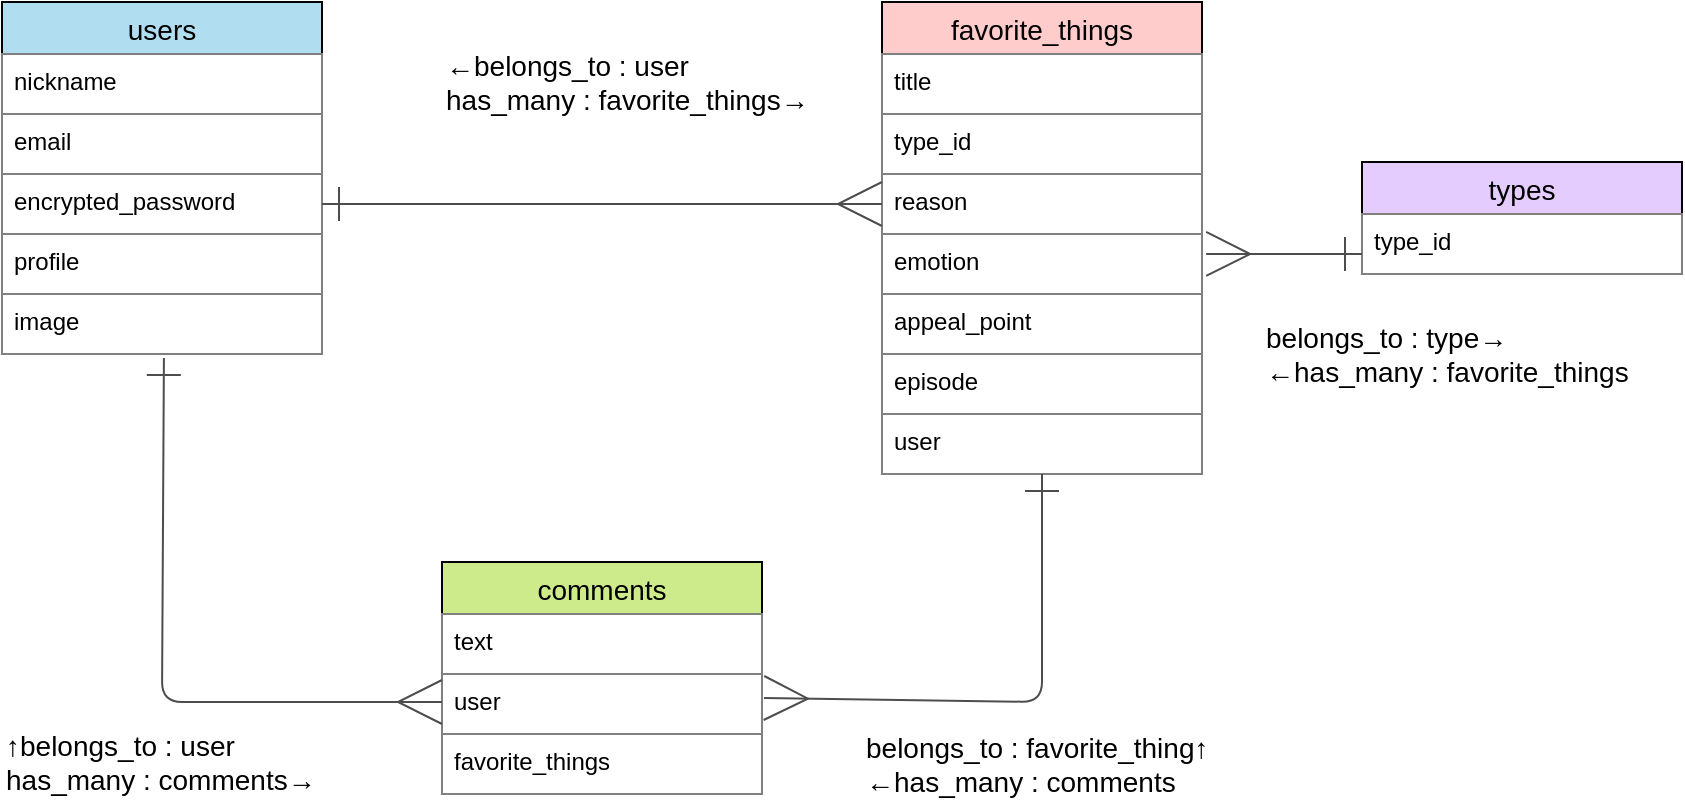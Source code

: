 <mxfile>
    <diagram id="n7Mlq3v7jifNeIk-RpPs" name="ページ1">
        <mxGraphModel dx="955" dy="773" grid="0" gridSize="10" guides="0" tooltips="1" connect="0" arrows="1" fold="1" page="1" pageScale="1" pageWidth="1169" pageHeight="827" background="#ffffff" math="0" shadow="0">
            <root>
                <mxCell id="0"/>
                <mxCell id="1" parent="0"/>
                <mxCell id="2" value="users" style="swimlane;fontStyle=0;childLayout=stackLayout;horizontal=1;startSize=26;horizontalStack=0;resizeParent=1;resizeParentMax=0;resizeLast=0;collapsible=1;marginBottom=0;align=center;fontSize=14;fillColor=#b1ddf0;strokeColor=#000000;fontColor=#000000;strokeWidth=1;" parent="1" vertex="1">
                    <mxGeometry x="80" y="120" width="160" height="176" as="geometry"/>
                </mxCell>
                <mxCell id="3" value="nickname" style="text;strokeColor=#808080;fillColor=#FFFFFF;spacingLeft=4;spacingRight=4;overflow=hidden;rotatable=0;points=[[0,0.5],[1,0.5]];portConstraint=eastwest;fontSize=12;fontColor=#000000;" parent="2" vertex="1">
                    <mxGeometry y="26" width="160" height="30" as="geometry"/>
                </mxCell>
                <mxCell id="5" value="email" style="text;strokeColor=#808080;fillColor=#FFFFFF;spacingLeft=4;spacingRight=4;overflow=hidden;rotatable=0;points=[[0,0.5],[1,0.5]];portConstraint=eastwest;fontSize=12;fontColor=#000000;" parent="2" vertex="1">
                    <mxGeometry y="56" width="160" height="30" as="geometry"/>
                </mxCell>
                <mxCell id="20" value="encrypted_password" style="text;strokeColor=#808080;fillColor=#FFFFFF;spacingLeft=4;spacingRight=4;overflow=hidden;rotatable=0;points=[[0,0.5],[1,0.5]];portConstraint=eastwest;fontSize=12;fontColor=#000000;" parent="2" vertex="1">
                    <mxGeometry y="86" width="160" height="30" as="geometry"/>
                </mxCell>
                <mxCell id="19" value="profile" style="text;strokeColor=#808080;fillColor=#FFFFFF;spacingLeft=4;spacingRight=4;overflow=hidden;rotatable=0;points=[[0,0.5],[1,0.5]];portConstraint=eastwest;fontSize=12;fontColor=#000000;" parent="2" vertex="1">
                    <mxGeometry y="116" width="160" height="30" as="geometry"/>
                </mxCell>
                <mxCell id="71" value="image" style="text;strokeColor=#808080;fillColor=#FFFFFF;spacingLeft=4;spacingRight=4;overflow=hidden;rotatable=0;points=[[0,0.5],[1,0.5]];portConstraint=eastwest;fontSize=12;fontColor=#000000;" parent="2" vertex="1">
                    <mxGeometry y="146" width="160" height="30" as="geometry"/>
                </mxCell>
                <mxCell id="29" value="favorite_things" style="swimlane;fontStyle=0;childLayout=stackLayout;horizontal=1;startSize=26;horizontalStack=0;resizeParent=1;resizeParentMax=0;resizeLast=0;collapsible=1;marginBottom=0;align=center;fontSize=14;strokeColor=#000000;strokeWidth=1;fillColor=#ffcccc;fontColor=#000000;" parent="1" vertex="1">
                    <mxGeometry x="520" y="120" width="160" height="236" as="geometry"/>
                </mxCell>
                <mxCell id="30" value="title" style="text;strokeColor=#808080;fillColor=#FFFFFF;spacingLeft=4;spacingRight=4;overflow=hidden;rotatable=0;points=[[0,0.5],[1,0.5]];portConstraint=eastwest;fontSize=12;fontColor=#000000;labelBackgroundColor=none;" parent="29" vertex="1">
                    <mxGeometry y="26" width="160" height="30" as="geometry"/>
                </mxCell>
                <mxCell id="73" value="type_id" style="text;strokeColor=#808080;fillColor=#FFFFFF;spacingLeft=4;spacingRight=4;overflow=hidden;rotatable=0;points=[[0,0.5],[1,0.5]];portConstraint=eastwest;fontSize=12;fontColor=#000000;labelBackgroundColor=none;" vertex="1" parent="29">
                    <mxGeometry y="56" width="160" height="30" as="geometry"/>
                </mxCell>
                <mxCell id="31" value="reason" style="text;strokeColor=#808080;fillColor=#FFFFFF;spacingLeft=4;spacingRight=4;overflow=hidden;rotatable=0;points=[[0,0.5],[1,0.5]];portConstraint=eastwest;fontSize=12;fontColor=#000000;labelBackgroundColor=none;" parent="29" vertex="1">
                    <mxGeometry y="86" width="160" height="30" as="geometry"/>
                </mxCell>
                <mxCell id="70" value="emotion" style="text;strokeColor=#808080;fillColor=#FFFFFF;spacingLeft=4;spacingRight=4;overflow=hidden;rotatable=0;points=[[0,0.5],[1,0.5]];portConstraint=eastwest;fontSize=12;fontColor=#000000;labelBackgroundColor=none;" parent="29" vertex="1">
                    <mxGeometry y="116" width="160" height="30" as="geometry"/>
                </mxCell>
                <mxCell id="36" value="appeal_point" style="text;strokeColor=#808080;fillColor=#FFFFFF;spacingLeft=4;spacingRight=4;overflow=hidden;rotatable=0;points=[[0,0.5],[1,0.5]];portConstraint=eastwest;fontSize=12;fontColor=#000000;labelBackgroundColor=none;" parent="29" vertex="1">
                    <mxGeometry y="146" width="160" height="30" as="geometry"/>
                </mxCell>
                <mxCell id="32" value="episode" style="text;strokeColor=#808080;fillColor=#FFFFFF;spacingLeft=4;spacingRight=4;overflow=hidden;rotatable=0;points=[[0,0.5],[1,0.5]];portConstraint=eastwest;fontSize=12;fontColor=#000000;labelBackgroundColor=none;" parent="29" vertex="1">
                    <mxGeometry y="176" width="160" height="30" as="geometry"/>
                </mxCell>
                <mxCell id="35" value="user" style="text;strokeColor=#808080;fillColor=#FFFFFF;spacingLeft=4;spacingRight=4;overflow=hidden;rotatable=0;points=[[0,0.5],[1,0.5]];portConstraint=eastwest;fontSize=12;fontColor=#000000;labelBackgroundColor=none;" parent="29" vertex="1">
                    <mxGeometry y="206" width="160" height="30" as="geometry"/>
                </mxCell>
                <mxCell id="37" value="comments" style="swimlane;fontStyle=0;childLayout=stackLayout;horizontal=1;startSize=26;horizontalStack=0;resizeParent=1;resizeParentMax=0;resizeLast=0;collapsible=1;marginBottom=0;align=center;fontSize=14;labelBackgroundColor=none;strokeColor=#000000;strokeWidth=1;fillColor=#cdeb8b;fontColor=#000000;" parent="1" vertex="1">
                    <mxGeometry x="300" y="400" width="160" height="116" as="geometry"/>
                </mxCell>
                <mxCell id="38" value="text" style="text;strokeColor=#808080;fillColor=#FFFFFF;spacingLeft=4;spacingRight=4;overflow=hidden;rotatable=0;points=[[0,0.5],[1,0.5]];portConstraint=eastwest;fontSize=12;labelBackgroundColor=none;fontColor=#000000;" parent="37" vertex="1">
                    <mxGeometry y="26" width="160" height="30" as="geometry"/>
                </mxCell>
                <mxCell id="39" value="user" style="text;strokeColor=#808080;fillColor=#FFFFFF;spacingLeft=4;spacingRight=4;overflow=hidden;rotatable=0;points=[[0,0.5],[1,0.5]];portConstraint=eastwest;fontSize=12;labelBackgroundColor=none;fontColor=#000000;" parent="37" vertex="1">
                    <mxGeometry y="56" width="160" height="30" as="geometry"/>
                </mxCell>
                <mxCell id="40" value="favorite_things" style="text;strokeColor=#808080;fillColor=#FFFFFF;spacingLeft=4;spacingRight=4;overflow=hidden;rotatable=0;points=[[0,0.5],[1,0.5]];portConstraint=eastwest;fontSize=12;labelBackgroundColor=none;fontColor=#000000;" parent="37" vertex="1">
                    <mxGeometry y="86" width="160" height="30" as="geometry"/>
                </mxCell>
                <mxCell id="60" style="edgeStyle=none;rounded=1;jumpStyle=none;html=1;fontColor=#FFFFFF;startArrow=ERone;startFill=0;endArrow=ERmany;endFill=0;startSize=15;endSize=20;strokeColor=#4D4D4D;strokeWidth=1;" parent="1" source="20" edge="1">
                    <mxGeometry relative="1" as="geometry">
                        <mxPoint x="520" y="221" as="targetPoint"/>
                    </mxGeometry>
                </mxCell>
                <mxCell id="61" style="edgeStyle=none;rounded=1;jumpStyle=none;html=1;fontColor=#FFFFFF;startArrow=ERone;startFill=0;endArrow=ERmany;endFill=0;startSize=15;endSize=20;strokeColor=#4D4D4D;strokeWidth=1;exitX=0.506;exitY=1.067;exitDx=0;exitDy=0;exitPerimeter=0;" parent="1" source="71" edge="1">
                    <mxGeometry relative="1" as="geometry">
                        <mxPoint x="300" y="470" as="targetPoint"/>
                        <Array as="points">
                            <mxPoint x="160" y="470"/>
                        </Array>
                        <mxPoint x="160" y="299" as="sourcePoint"/>
                    </mxGeometry>
                </mxCell>
                <mxCell id="63" style="edgeStyle=none;rounded=1;jumpStyle=none;html=1;fontColor=#FFFFFF;startArrow=ERone;startFill=0;endArrow=ERmany;endFill=0;startSize=15;endSize=20;strokeColor=#4D4D4D;strokeWidth=1;entryX=1.006;entryY=0.4;entryDx=0;entryDy=0;entryPerimeter=0;" parent="1" source="35" target="39" edge="1">
                    <mxGeometry relative="1" as="geometry">
                        <mxPoint x="470" y="460" as="targetPoint"/>
                        <Array as="points">
                            <mxPoint x="600" y="470"/>
                        </Array>
                    </mxGeometry>
                </mxCell>
                <mxCell id="66" value="&lt;font style=&quot;font-size: 14px&quot;&gt;belongs_to : favorite_thing↑&lt;br&gt;←has_many : comments&lt;/font&gt;" style="edgeLabel;html=1;align=left;verticalAlign=middle;resizable=0;points=[];fontColor=#000000;labelBackgroundColor=none;" parent="63" vertex="1" connectable="0">
                    <mxGeometry x="-0.546" y="1" relative="1" as="geometry">
                        <mxPoint x="-91" y="87" as="offset"/>
                    </mxGeometry>
                </mxCell>
                <mxCell id="67" value="&lt;font style=&quot;font-size: 14px&quot;&gt;↑belongs_to : user&lt;br&gt;has_many : comments→&lt;/font&gt;" style="edgeLabel;html=1;align=left;verticalAlign=middle;resizable=0;points=[];fontColor=#000000;labelBackgroundColor=none;" parent="1" vertex="1" connectable="0">
                    <mxGeometry x="80" y="500" as="geometry"/>
                </mxCell>
                <mxCell id="68" value="&lt;font style=&quot;font-size: 14px&quot;&gt;←belongs_to : user&lt;br&gt;has_many : favorite_things→&lt;/font&gt;" style="edgeLabel;html=1;align=left;verticalAlign=middle;resizable=0;points=[];fontColor=#000000;labelBackgroundColor=none;" parent="1" vertex="1" connectable="0">
                    <mxGeometry x="300" y="160" as="geometry"/>
                </mxCell>
                <mxCell id="74" value="types" style="swimlane;fontStyle=0;childLayout=stackLayout;horizontal=1;startSize=26;horizontalStack=0;resizeParent=1;resizeParentMax=0;resizeLast=0;collapsible=1;marginBottom=0;align=center;fontSize=14;labelBackgroundColor=none;strokeColor=#000000;strokeWidth=1;fillColor=#E5CCFF;fontColor=#000000;" vertex="1" parent="1">
                    <mxGeometry x="760" y="200" width="160" height="56" as="geometry"/>
                </mxCell>
                <mxCell id="75" value="type_id" style="text;strokeColor=#808080;fillColor=#FFFFFF;spacingLeft=4;spacingRight=4;overflow=hidden;rotatable=0;points=[[0,0.5],[1,0.5]];portConstraint=eastwest;fontSize=12;labelBackgroundColor=none;fontColor=#000000;" vertex="1" parent="74">
                    <mxGeometry y="26" width="160" height="30" as="geometry"/>
                </mxCell>
                <mxCell id="79" style="edgeStyle=none;rounded=1;jumpStyle=none;html=1;fontColor=#FFFFFF;startArrow=ERone;startFill=0;endArrow=ERmany;endFill=0;startSize=15;endSize=20;strokeColor=#4D4D4D;strokeWidth=1;exitX=0;exitY=0.667;exitDx=0;exitDy=0;exitPerimeter=0;entryX=1.013;entryY=0.333;entryDx=0;entryDy=0;entryPerimeter=0;" edge="1" parent="1" source="75" target="70">
                    <mxGeometry relative="1" as="geometry">
                        <mxPoint x="950" y="430" as="targetPoint"/>
                        <mxPoint x="750" y="240" as="sourcePoint"/>
                    </mxGeometry>
                </mxCell>
                <mxCell id="80" value="&lt;font style=&quot;font-size: 14px&quot;&gt;belongs_to :&amp;nbsp;&lt;span style=&quot;text-align: center&quot;&gt;type→&lt;/span&gt;&lt;br&gt;←has_many : favorite_things&lt;/font&gt;" style="edgeLabel;html=1;align=left;verticalAlign=middle;resizable=0;points=[];fontColor=#000000;labelBackgroundColor=none;" vertex="1" connectable="0" parent="1">
                    <mxGeometry x="710" y="296" as="geometry"/>
                </mxCell>
            </root>
        </mxGraphModel>
    </diagram>
</mxfile>